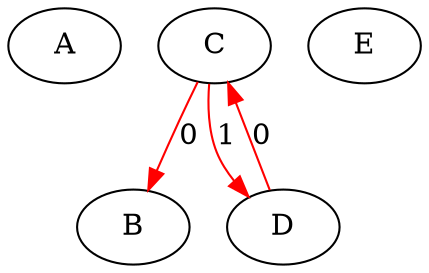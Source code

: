 digraph "G" {
A [id=0];
B [id=1];
C [id=2];
D [id=3];
E [id=4];
C -> B  [color=red, key=0, label=0];
C -> D  [color=red, key=0, label=1];
D -> C  [color=red, key=0, label=0];
}
